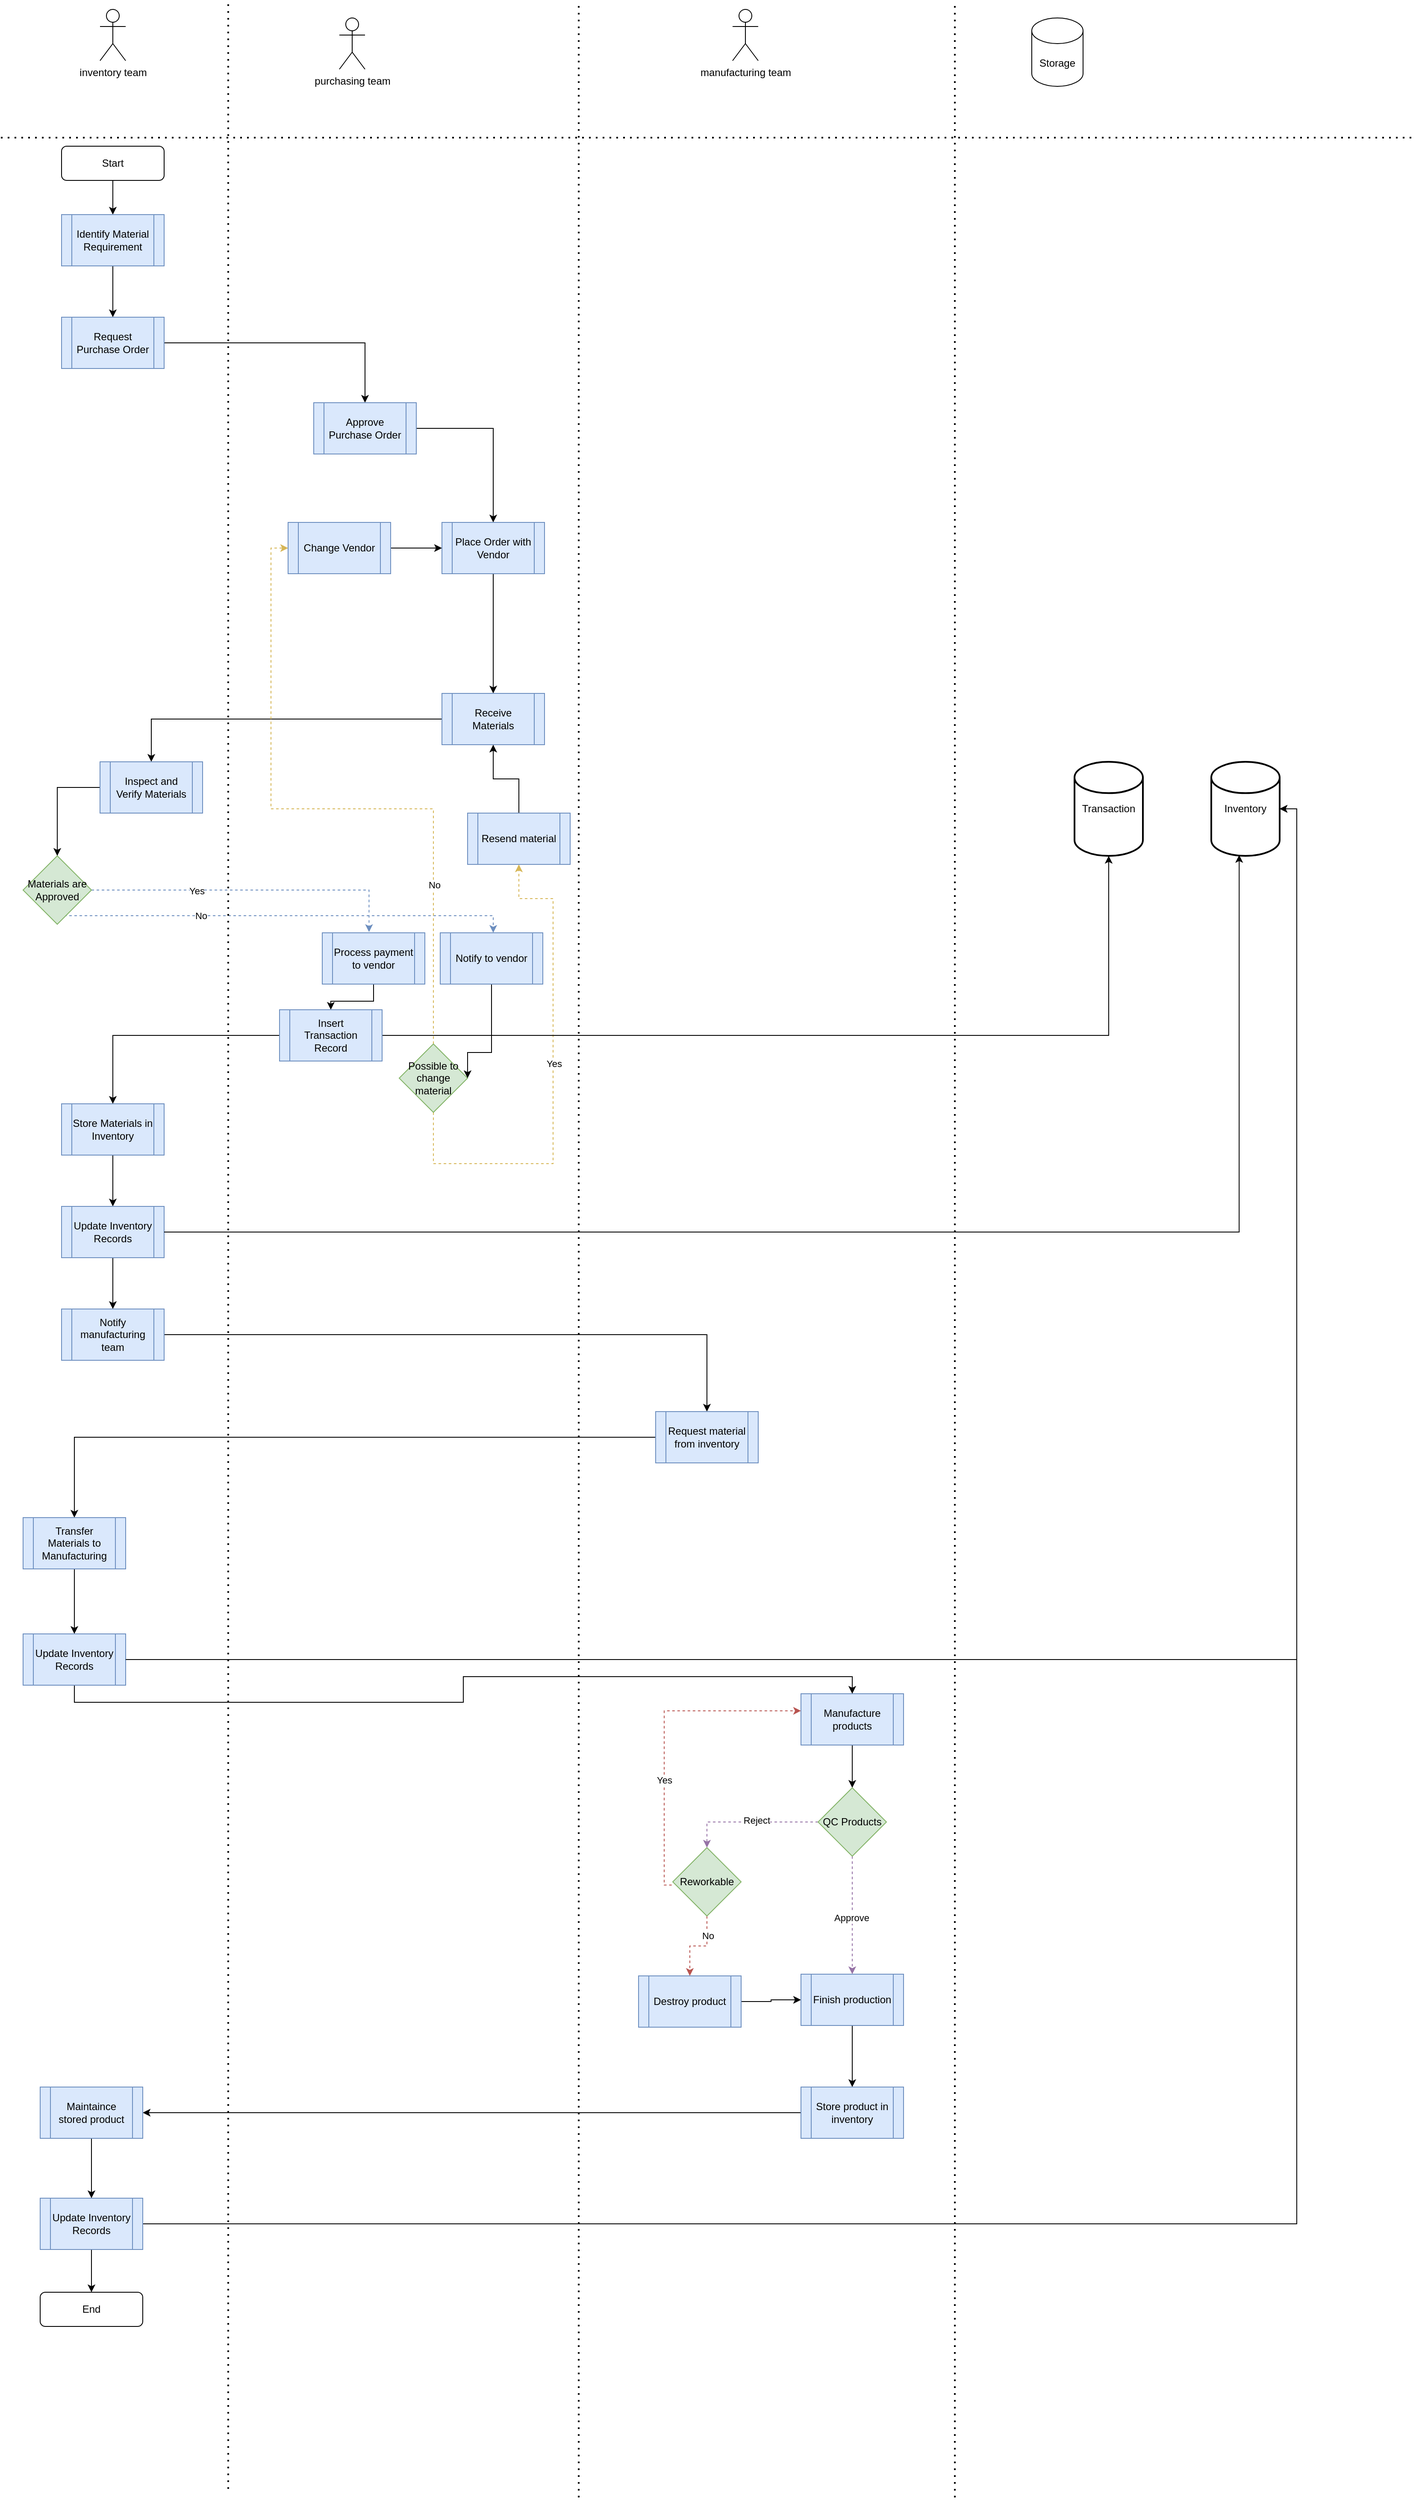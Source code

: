 <mxfile version="24.7.0" type="github">
  <diagram id="C5RBs43oDa-KdzZeNtuy" name="Page-1">
    <mxGraphModel dx="1147" dy="1769" grid="1" gridSize="10" guides="1" tooltips="1" connect="1" arrows="1" fold="1" page="1" pageScale="1" pageWidth="827" pageHeight="1169" math="0" shadow="0">
      <root>
        <mxCell id="WIyWlLk6GJQsqaUBKTNV-0" />
        <mxCell id="WIyWlLk6GJQsqaUBKTNV-1" parent="WIyWlLk6GJQsqaUBKTNV-0" />
        <mxCell id="In08n0NYeDVlmKPiQeU8-8" value="" style="edgeStyle=orthogonalEdgeStyle;rounded=0;orthogonalLoop=1;jettySize=auto;html=1;" edge="1" parent="WIyWlLk6GJQsqaUBKTNV-1" source="WIyWlLk6GJQsqaUBKTNV-3" target="In08n0NYeDVlmKPiQeU8-7">
          <mxGeometry relative="1" as="geometry" />
        </mxCell>
        <mxCell id="WIyWlLk6GJQsqaUBKTNV-3" value="Start" style="rounded=1;whiteSpace=wrap;html=1;fontSize=12;glass=0;strokeWidth=1;shadow=0;" parent="WIyWlLk6GJQsqaUBKTNV-1" vertex="1">
          <mxGeometry x="485" y="90" width="120" height="40" as="geometry" />
        </mxCell>
        <mxCell id="WIyWlLk6GJQsqaUBKTNV-11" value="End" style="rounded=1;whiteSpace=wrap;html=1;fontSize=12;glass=0;strokeWidth=1;shadow=0;" parent="WIyWlLk6GJQsqaUBKTNV-1" vertex="1">
          <mxGeometry x="460" y="2600" width="120" height="40" as="geometry" />
        </mxCell>
        <mxCell id="In08n0NYeDVlmKPiQeU8-0" value="&lt;div&gt;inventory team&lt;/div&gt;&lt;div&gt;&lt;br&gt;&lt;/div&gt;" style="shape=umlActor;verticalLabelPosition=bottom;verticalAlign=top;html=1;outlineConnect=0;" vertex="1" parent="WIyWlLk6GJQsqaUBKTNV-1">
          <mxGeometry x="530" y="-70" width="30" height="60" as="geometry" />
        </mxCell>
        <mxCell id="In08n0NYeDVlmKPiQeU8-1" value="purchasing team" style="shape=umlActor;verticalLabelPosition=bottom;verticalAlign=top;html=1;outlineConnect=0;" vertex="1" parent="WIyWlLk6GJQsqaUBKTNV-1">
          <mxGeometry x="810" y="-60" width="30" height="60" as="geometry" />
        </mxCell>
        <mxCell id="In08n0NYeDVlmKPiQeU8-4" value="manufacturing team" style="shape=umlActor;verticalLabelPosition=bottom;verticalAlign=top;html=1;outlineConnect=0;" vertex="1" parent="WIyWlLk6GJQsqaUBKTNV-1">
          <mxGeometry x="1270" y="-70" width="30" height="60" as="geometry" />
        </mxCell>
        <mxCell id="In08n0NYeDVlmKPiQeU8-40" value="" style="edgeStyle=orthogonalEdgeStyle;rounded=0;orthogonalLoop=1;jettySize=auto;html=1;" edge="1" parent="WIyWlLk6GJQsqaUBKTNV-1" source="In08n0NYeDVlmKPiQeU8-7" target="In08n0NYeDVlmKPiQeU8-11">
          <mxGeometry relative="1" as="geometry" />
        </mxCell>
        <mxCell id="In08n0NYeDVlmKPiQeU8-7" value="Identify Material Requirement" style="shape=process;whiteSpace=wrap;html=1;backgroundOutline=1;fillColor=#dae8fc;strokeColor=#6c8ebf;" vertex="1" parent="WIyWlLk6GJQsqaUBKTNV-1">
          <mxGeometry x="485" y="170" width="120" height="60" as="geometry" />
        </mxCell>
        <mxCell id="In08n0NYeDVlmKPiQeU8-41" value="" style="edgeStyle=orthogonalEdgeStyle;rounded=0;orthogonalLoop=1;jettySize=auto;html=1;" edge="1" parent="WIyWlLk6GJQsqaUBKTNV-1" source="In08n0NYeDVlmKPiQeU8-11" target="In08n0NYeDVlmKPiQeU8-13">
          <mxGeometry relative="1" as="geometry" />
        </mxCell>
        <mxCell id="In08n0NYeDVlmKPiQeU8-11" value="&lt;span class=&quot;hljs-variable&quot;&gt;Request&lt;/span&gt; &lt;span class=&quot;hljs-variable&quot;&gt;Purchase&lt;/span&gt; &lt;span class=&quot;hljs-built_in&quot;&gt;Order&lt;/span&gt;" style="shape=process;whiteSpace=wrap;html=1;backgroundOutline=1;fillColor=#dae8fc;strokeColor=#6c8ebf;" vertex="1" parent="WIyWlLk6GJQsqaUBKTNV-1">
          <mxGeometry x="485" y="290" width="120" height="60" as="geometry" />
        </mxCell>
        <mxCell id="In08n0NYeDVlmKPiQeU8-60" value="" style="edgeStyle=orthogonalEdgeStyle;rounded=0;orthogonalLoop=1;jettySize=auto;html=1;entryX=0.5;entryY=0;entryDx=0;entryDy=0;" edge="1" parent="WIyWlLk6GJQsqaUBKTNV-1" source="In08n0NYeDVlmKPiQeU8-12" target="In08n0NYeDVlmKPiQeU8-112">
          <mxGeometry relative="1" as="geometry" />
        </mxCell>
        <mxCell id="In08n0NYeDVlmKPiQeU8-12" value="Process payment to vendor" style="shape=process;whiteSpace=wrap;html=1;backgroundOutline=1;fillColor=#dae8fc;strokeColor=#6c8ebf;" vertex="1" parent="WIyWlLk6GJQsqaUBKTNV-1">
          <mxGeometry x="790" y="1010" width="120" height="60" as="geometry" />
        </mxCell>
        <mxCell id="In08n0NYeDVlmKPiQeU8-42" value="" style="edgeStyle=orthogonalEdgeStyle;rounded=0;orthogonalLoop=1;jettySize=auto;html=1;" edge="1" parent="WIyWlLk6GJQsqaUBKTNV-1" source="In08n0NYeDVlmKPiQeU8-13" target="In08n0NYeDVlmKPiQeU8-15">
          <mxGeometry relative="1" as="geometry" />
        </mxCell>
        <mxCell id="In08n0NYeDVlmKPiQeU8-13" value="&lt;span class=&quot;hljs-variable&quot;&gt;Approve&lt;/span&gt; &lt;span class=&quot;hljs-variable&quot;&gt;Purchase&lt;/span&gt; &lt;span class=&quot;hljs-built_in&quot;&gt;Order&lt;/span&gt;" style="shape=process;whiteSpace=wrap;html=1;backgroundOutline=1;fillColor=#dae8fc;strokeColor=#6c8ebf;" vertex="1" parent="WIyWlLk6GJQsqaUBKTNV-1">
          <mxGeometry x="780" y="390" width="120" height="60" as="geometry" />
        </mxCell>
        <mxCell id="In08n0NYeDVlmKPiQeU8-43" value="" style="edgeStyle=orthogonalEdgeStyle;rounded=0;orthogonalLoop=1;jettySize=auto;html=1;" edge="1" parent="WIyWlLk6GJQsqaUBKTNV-1" source="In08n0NYeDVlmKPiQeU8-15" target="In08n0NYeDVlmKPiQeU8-16">
          <mxGeometry relative="1" as="geometry" />
        </mxCell>
        <mxCell id="In08n0NYeDVlmKPiQeU8-15" value="&lt;span class=&quot;hljs-variable&quot;&gt;Place&lt;/span&gt; &lt;span class=&quot;hljs-built_in&quot;&gt;Order&lt;/span&gt; &lt;span class=&quot;hljs-variable&quot;&gt;with&lt;/span&gt; &lt;span class=&quot;hljs-variable&quot;&gt;Vendor&lt;/span&gt;" style="shape=process;whiteSpace=wrap;html=1;backgroundOutline=1;fillColor=#dae8fc;strokeColor=#6c8ebf;" vertex="1" parent="WIyWlLk6GJQsqaUBKTNV-1">
          <mxGeometry x="930" y="530" width="120" height="60" as="geometry" />
        </mxCell>
        <mxCell id="In08n0NYeDVlmKPiQeU8-44" value="" style="edgeStyle=orthogonalEdgeStyle;rounded=0;orthogonalLoop=1;jettySize=auto;html=1;" edge="1" parent="WIyWlLk6GJQsqaUBKTNV-1" source="In08n0NYeDVlmKPiQeU8-16" target="In08n0NYeDVlmKPiQeU8-18">
          <mxGeometry relative="1" as="geometry" />
        </mxCell>
        <mxCell id="In08n0NYeDVlmKPiQeU8-16" value="&lt;span class=&quot;hljs-variable&quot;&gt;Receive&lt;/span&gt; &lt;span class=&quot;hljs-variable&quot;&gt;Materials&lt;/span&gt;" style="shape=process;whiteSpace=wrap;html=1;backgroundOutline=1;fillColor=#dae8fc;strokeColor=#6c8ebf;" vertex="1" parent="WIyWlLk6GJQsqaUBKTNV-1">
          <mxGeometry x="930" y="730" width="120" height="60" as="geometry" />
        </mxCell>
        <mxCell id="In08n0NYeDVlmKPiQeU8-48" value="" style="edgeStyle=orthogonalEdgeStyle;rounded=0;orthogonalLoop=1;jettySize=auto;html=1;dashed=1;exitX=1;exitY=0.5;exitDx=0;exitDy=0;fillColor=#dae8fc;strokeColor=#6c8ebf;entryX=0.456;entryY=-0.015;entryDx=0;entryDy=0;entryPerimeter=0;" edge="1" parent="WIyWlLk6GJQsqaUBKTNV-1" source="In08n0NYeDVlmKPiQeU8-17" target="In08n0NYeDVlmKPiQeU8-12">
          <mxGeometry relative="1" as="geometry">
            <Array as="points">
              <mxPoint x="845" y="960" />
            </Array>
          </mxGeometry>
        </mxCell>
        <mxCell id="In08n0NYeDVlmKPiQeU8-49" value="Yes" style="edgeLabel;html=1;align=center;verticalAlign=middle;resizable=0;points=[];" vertex="1" connectable="0" parent="In08n0NYeDVlmKPiQeU8-48">
          <mxGeometry x="-0.342" y="-1" relative="1" as="geometry">
            <mxPoint as="offset" />
          </mxGeometry>
        </mxCell>
        <mxCell id="In08n0NYeDVlmKPiQeU8-50" style="edgeStyle=orthogonalEdgeStyle;rounded=0;orthogonalLoop=1;jettySize=auto;html=1;dashed=1;exitX=0.5;exitY=1;exitDx=0;exitDy=0;fillColor=#dae8fc;strokeColor=#6c8ebf;" edge="1" parent="WIyWlLk6GJQsqaUBKTNV-1" source="In08n0NYeDVlmKPiQeU8-17" target="In08n0NYeDVlmKPiQeU8-46">
          <mxGeometry relative="1" as="geometry">
            <Array as="points">
              <mxPoint x="480" y="990" />
              <mxPoint x="990" y="990" />
            </Array>
          </mxGeometry>
        </mxCell>
        <mxCell id="In08n0NYeDVlmKPiQeU8-59" value="No" style="edgeLabel;html=1;align=center;verticalAlign=middle;resizable=0;points=[];" vertex="1" connectable="0" parent="In08n0NYeDVlmKPiQeU8-50">
          <mxGeometry x="0.402" y="-4" relative="1" as="geometry">
            <mxPoint x="-201" y="-4" as="offset" />
          </mxGeometry>
        </mxCell>
        <mxCell id="In08n0NYeDVlmKPiQeU8-17" value="&lt;span class=&quot;hljs-variable&quot;&gt;Materials&lt;/span&gt; &lt;span class=&quot;hljs-variable&quot;&gt;are&lt;/span&gt; &lt;span class=&quot;hljs-variable&quot;&gt;Approved&lt;/span&gt;&lt;span class=&quot;hljs-operator&quot;&gt;&lt;/span&gt;" style="rhombus;whiteSpace=wrap;html=1;fillColor=#d5e8d4;strokeColor=#82b366;" vertex="1" parent="WIyWlLk6GJQsqaUBKTNV-1">
          <mxGeometry x="440" y="920" width="80" height="80" as="geometry" />
        </mxCell>
        <mxCell id="In08n0NYeDVlmKPiQeU8-45" value="" style="edgeStyle=orthogonalEdgeStyle;rounded=0;orthogonalLoop=1;jettySize=auto;html=1;" edge="1" parent="WIyWlLk6GJQsqaUBKTNV-1" source="In08n0NYeDVlmKPiQeU8-18" target="In08n0NYeDVlmKPiQeU8-17">
          <mxGeometry relative="1" as="geometry" />
        </mxCell>
        <mxCell id="In08n0NYeDVlmKPiQeU8-18" value="&lt;span class=&quot;hljs-variable&quot;&gt;Inspect&lt;/span&gt; &lt;span class=&quot;hljs-variable&quot;&gt;and&lt;/span&gt; &lt;span class=&quot;hljs-variable&quot;&gt;Verify&lt;/span&gt; &lt;span class=&quot;hljs-variable&quot;&gt;Materials&lt;/span&gt;" style="shape=process;whiteSpace=wrap;html=1;backgroundOutline=1;fillColor=#dae8fc;strokeColor=#6c8ebf;" vertex="1" parent="WIyWlLk6GJQsqaUBKTNV-1">
          <mxGeometry x="530" y="810" width="120" height="60" as="geometry" />
        </mxCell>
        <mxCell id="In08n0NYeDVlmKPiQeU8-53" style="edgeStyle=orthogonalEdgeStyle;rounded=0;orthogonalLoop=1;jettySize=auto;html=1;dashed=1;fillColor=#fff2cc;strokeColor=#d6b656;entryX=0.5;entryY=1;entryDx=0;entryDy=0;" edge="1" parent="WIyWlLk6GJQsqaUBKTNV-1" source="In08n0NYeDVlmKPiQeU8-19" target="In08n0NYeDVlmKPiQeU8-97">
          <mxGeometry relative="1" as="geometry">
            <mxPoint x="1020" y="970" as="targetPoint" />
            <Array as="points">
              <mxPoint x="920" y="1280" />
              <mxPoint x="1060" y="1280" />
              <mxPoint x="1060" y="970" />
              <mxPoint x="1020" y="970" />
            </Array>
          </mxGeometry>
        </mxCell>
        <mxCell id="In08n0NYeDVlmKPiQeU8-58" value="Yes" style="edgeLabel;html=1;align=center;verticalAlign=middle;resizable=0;points=[];" vertex="1" connectable="0" parent="In08n0NYeDVlmKPiQeU8-53">
          <mxGeometry x="0.076" y="-1" relative="1" as="geometry">
            <mxPoint as="offset" />
          </mxGeometry>
        </mxCell>
        <mxCell id="In08n0NYeDVlmKPiQeU8-54" style="edgeStyle=orthogonalEdgeStyle;rounded=0;orthogonalLoop=1;jettySize=auto;html=1;entryX=0;entryY=0.5;entryDx=0;entryDy=0;dashed=1;exitX=0.5;exitY=0;exitDx=0;exitDy=0;fillColor=#fff2cc;strokeColor=#d6b656;" edge="1" parent="WIyWlLk6GJQsqaUBKTNV-1" source="In08n0NYeDVlmKPiQeU8-19" target="In08n0NYeDVlmKPiQeU8-55">
          <mxGeometry relative="1" as="geometry">
            <mxPoint x="40" y="530" as="targetPoint" />
          </mxGeometry>
        </mxCell>
        <mxCell id="In08n0NYeDVlmKPiQeU8-57" value="No" style="edgeLabel;html=1;align=center;verticalAlign=middle;resizable=0;points=[];" vertex="1" connectable="0" parent="In08n0NYeDVlmKPiQeU8-54">
          <mxGeometry x="-0.529" y="-1" relative="1" as="geometry">
            <mxPoint as="offset" />
          </mxGeometry>
        </mxCell>
        <mxCell id="In08n0NYeDVlmKPiQeU8-19" value="Possible to change material" style="rhombus;whiteSpace=wrap;html=1;fillColor=#d5e8d4;strokeColor=#82b366;" vertex="1" parent="WIyWlLk6GJQsqaUBKTNV-1">
          <mxGeometry x="880" y="1140" width="80" height="80" as="geometry" />
        </mxCell>
        <mxCell id="In08n0NYeDVlmKPiQeU8-76" value="" style="edgeStyle=orthogonalEdgeStyle;rounded=0;orthogonalLoop=1;jettySize=auto;html=1;" edge="1" parent="WIyWlLk6GJQsqaUBKTNV-1" source="In08n0NYeDVlmKPiQeU8-20" target="In08n0NYeDVlmKPiQeU8-33">
          <mxGeometry relative="1" as="geometry" />
        </mxCell>
        <mxCell id="In08n0NYeDVlmKPiQeU8-20" value="Destroy product" style="shape=process;whiteSpace=wrap;html=1;backgroundOutline=1;fillColor=#dae8fc;strokeColor=#6c8ebf;" vertex="1" parent="WIyWlLk6GJQsqaUBKTNV-1">
          <mxGeometry x="1160" y="2230" width="120" height="60" as="geometry" />
        </mxCell>
        <mxCell id="In08n0NYeDVlmKPiQeU8-61" value="" style="edgeStyle=orthogonalEdgeStyle;rounded=0;orthogonalLoop=1;jettySize=auto;html=1;" edge="1" parent="WIyWlLk6GJQsqaUBKTNV-1" source="In08n0NYeDVlmKPiQeU8-22" target="In08n0NYeDVlmKPiQeU8-23">
          <mxGeometry relative="1" as="geometry" />
        </mxCell>
        <mxCell id="In08n0NYeDVlmKPiQeU8-22" value="&lt;span class=&quot;hljs-variable&quot;&gt;Store&lt;/span&gt; &lt;span class=&quot;hljs-variable&quot;&gt;Materials&lt;/span&gt; &lt;span class=&quot;hljs-variable&quot;&gt;in&lt;/span&gt; &lt;span class=&quot;hljs-variable&quot;&gt;Inventory&lt;/span&gt;" style="shape=process;whiteSpace=wrap;html=1;backgroundOutline=1;fillColor=#dae8fc;strokeColor=#6c8ebf;" vertex="1" parent="WIyWlLk6GJQsqaUBKTNV-1">
          <mxGeometry x="485" y="1210" width="120" height="60" as="geometry" />
        </mxCell>
        <mxCell id="In08n0NYeDVlmKPiQeU8-62" value="" style="edgeStyle=orthogonalEdgeStyle;rounded=0;orthogonalLoop=1;jettySize=auto;html=1;" edge="1" parent="WIyWlLk6GJQsqaUBKTNV-1" source="In08n0NYeDVlmKPiQeU8-23" target="In08n0NYeDVlmKPiQeU8-24">
          <mxGeometry relative="1" as="geometry" />
        </mxCell>
        <mxCell id="In08n0NYeDVlmKPiQeU8-23" value="&lt;span class=&quot;hljs-built_in&quot;&gt;Update&lt;/span&gt; &lt;span class=&quot;hljs-variable&quot;&gt;Inventory&lt;/span&gt; &lt;span class=&quot;hljs-variable&quot;&gt;Records&lt;/span&gt;" style="shape=process;whiteSpace=wrap;html=1;backgroundOutline=1;fillColor=#dae8fc;strokeColor=#6c8ebf;" vertex="1" parent="WIyWlLk6GJQsqaUBKTNV-1">
          <mxGeometry x="485" y="1330" width="120" height="60" as="geometry" />
        </mxCell>
        <mxCell id="In08n0NYeDVlmKPiQeU8-64" value="" style="edgeStyle=orthogonalEdgeStyle;rounded=0;orthogonalLoop=1;jettySize=auto;html=1;" edge="1" parent="WIyWlLk6GJQsqaUBKTNV-1" source="In08n0NYeDVlmKPiQeU8-24" target="In08n0NYeDVlmKPiQeU8-25">
          <mxGeometry relative="1" as="geometry" />
        </mxCell>
        <mxCell id="In08n0NYeDVlmKPiQeU8-24" value="Notify manufacturing team" style="shape=process;whiteSpace=wrap;html=1;backgroundOutline=1;fillColor=#dae8fc;strokeColor=#6c8ebf;" vertex="1" parent="WIyWlLk6GJQsqaUBKTNV-1">
          <mxGeometry x="485" y="1450" width="120" height="60" as="geometry" />
        </mxCell>
        <mxCell id="In08n0NYeDVlmKPiQeU8-65" value="" style="edgeStyle=orthogonalEdgeStyle;rounded=0;orthogonalLoop=1;jettySize=auto;html=1;" edge="1" parent="WIyWlLk6GJQsqaUBKTNV-1" source="In08n0NYeDVlmKPiQeU8-25" target="In08n0NYeDVlmKPiQeU8-26">
          <mxGeometry relative="1" as="geometry" />
        </mxCell>
        <mxCell id="In08n0NYeDVlmKPiQeU8-25" value="Request material from inventory" style="shape=process;whiteSpace=wrap;html=1;backgroundOutline=1;fillColor=#dae8fc;strokeColor=#6c8ebf;" vertex="1" parent="WIyWlLk6GJQsqaUBKTNV-1">
          <mxGeometry x="1180" y="1570" width="120" height="60" as="geometry" />
        </mxCell>
        <mxCell id="In08n0NYeDVlmKPiQeU8-66" value="" style="edgeStyle=orthogonalEdgeStyle;rounded=0;orthogonalLoop=1;jettySize=auto;html=1;" edge="1" parent="WIyWlLk6GJQsqaUBKTNV-1" source="In08n0NYeDVlmKPiQeU8-26" target="In08n0NYeDVlmKPiQeU8-35">
          <mxGeometry relative="1" as="geometry" />
        </mxCell>
        <mxCell id="In08n0NYeDVlmKPiQeU8-26" value="&lt;span class=&quot;hljs-variable&quot;&gt;Transfer&lt;/span&gt; &lt;span class=&quot;hljs-variable&quot;&gt;Materials&lt;/span&gt; &lt;span class=&quot;hljs-variable&quot;&gt;to&lt;/span&gt; &lt;span class=&quot;hljs-variable&quot;&gt;Manufacturing&lt;/span&gt;" style="shape=process;whiteSpace=wrap;html=1;backgroundOutline=1;fillColor=#dae8fc;strokeColor=#6c8ebf;" vertex="1" parent="WIyWlLk6GJQsqaUBKTNV-1">
          <mxGeometry x="440" y="1694" width="120" height="60" as="geometry" />
        </mxCell>
        <mxCell id="In08n0NYeDVlmKPiQeU8-68" value="" style="edgeStyle=orthogonalEdgeStyle;rounded=0;orthogonalLoop=1;jettySize=auto;html=1;" edge="1" parent="WIyWlLk6GJQsqaUBKTNV-1" source="In08n0NYeDVlmKPiQeU8-27" target="In08n0NYeDVlmKPiQeU8-29">
          <mxGeometry relative="1" as="geometry" />
        </mxCell>
        <mxCell id="In08n0NYeDVlmKPiQeU8-27" value="Manufacture products" style="shape=process;whiteSpace=wrap;html=1;backgroundOutline=1;fillColor=#dae8fc;strokeColor=#6c8ebf;" vertex="1" parent="WIyWlLk6GJQsqaUBKTNV-1">
          <mxGeometry x="1350" y="1900" width="120" height="60" as="geometry" />
        </mxCell>
        <mxCell id="In08n0NYeDVlmKPiQeU8-69" value="" style="edgeStyle=orthogonalEdgeStyle;rounded=0;orthogonalLoop=1;jettySize=auto;html=1;entryX=0.5;entryY=0;entryDx=0;entryDy=0;dashed=1;fillColor=#e1d5e7;strokeColor=#9673a6;" edge="1" parent="WIyWlLk6GJQsqaUBKTNV-1" source="In08n0NYeDVlmKPiQeU8-29" target="In08n0NYeDVlmKPiQeU8-34">
          <mxGeometry relative="1" as="geometry" />
        </mxCell>
        <mxCell id="In08n0NYeDVlmKPiQeU8-74" value="Reject" style="edgeLabel;html=1;align=center;verticalAlign=middle;resizable=0;points=[];" vertex="1" connectable="0" parent="In08n0NYeDVlmKPiQeU8-69">
          <mxGeometry x="-0.098" y="-2" relative="1" as="geometry">
            <mxPoint as="offset" />
          </mxGeometry>
        </mxCell>
        <mxCell id="In08n0NYeDVlmKPiQeU8-77" style="edgeStyle=orthogonalEdgeStyle;rounded=0;orthogonalLoop=1;jettySize=auto;html=1;entryX=0.5;entryY=0;entryDx=0;entryDy=0;dashed=1;fillColor=#e1d5e7;strokeColor=#9673a6;" edge="1" parent="WIyWlLk6GJQsqaUBKTNV-1" source="In08n0NYeDVlmKPiQeU8-29" target="In08n0NYeDVlmKPiQeU8-33">
          <mxGeometry relative="1" as="geometry" />
        </mxCell>
        <mxCell id="In08n0NYeDVlmKPiQeU8-78" value="Approve" style="edgeLabel;html=1;align=center;verticalAlign=middle;resizable=0;points=[];" vertex="1" connectable="0" parent="In08n0NYeDVlmKPiQeU8-77">
          <mxGeometry x="0.036" y="-1" relative="1" as="geometry">
            <mxPoint as="offset" />
          </mxGeometry>
        </mxCell>
        <mxCell id="In08n0NYeDVlmKPiQeU8-29" value="QC Products" style="rhombus;whiteSpace=wrap;html=1;fillColor=#d5e8d4;strokeColor=#82b366;" vertex="1" parent="WIyWlLk6GJQsqaUBKTNV-1">
          <mxGeometry x="1370" y="2010" width="80" height="80" as="geometry" />
        </mxCell>
        <mxCell id="In08n0NYeDVlmKPiQeU8-79" value="" style="edgeStyle=orthogonalEdgeStyle;rounded=0;orthogonalLoop=1;jettySize=auto;html=1;" edge="1" parent="WIyWlLk6GJQsqaUBKTNV-1" source="In08n0NYeDVlmKPiQeU8-33" target="In08n0NYeDVlmKPiQeU8-36">
          <mxGeometry relative="1" as="geometry" />
        </mxCell>
        <mxCell id="In08n0NYeDVlmKPiQeU8-33" value="Finish production" style="shape=process;whiteSpace=wrap;html=1;backgroundOutline=1;fillColor=#dae8fc;strokeColor=#6c8ebf;" vertex="1" parent="WIyWlLk6GJQsqaUBKTNV-1">
          <mxGeometry x="1350" y="2228" width="120" height="60" as="geometry" />
        </mxCell>
        <mxCell id="In08n0NYeDVlmKPiQeU8-70" style="edgeStyle=orthogonalEdgeStyle;rounded=0;orthogonalLoop=1;jettySize=auto;html=1;dashed=1;fillColor=#f8cecc;strokeColor=#b85450;" edge="1" parent="WIyWlLk6GJQsqaUBKTNV-1" source="In08n0NYeDVlmKPiQeU8-34" target="In08n0NYeDVlmKPiQeU8-20">
          <mxGeometry relative="1" as="geometry" />
        </mxCell>
        <mxCell id="In08n0NYeDVlmKPiQeU8-75" value="No" style="edgeLabel;html=1;align=center;verticalAlign=middle;resizable=0;points=[];" vertex="1" connectable="0" parent="In08n0NYeDVlmKPiQeU8-70">
          <mxGeometry x="-0.492" y="1" relative="1" as="geometry">
            <mxPoint as="offset" />
          </mxGeometry>
        </mxCell>
        <mxCell id="In08n0NYeDVlmKPiQeU8-34" value="Reworkable" style="rhombus;whiteSpace=wrap;html=1;fillColor=#d5e8d4;strokeColor=#82b366;" vertex="1" parent="WIyWlLk6GJQsqaUBKTNV-1">
          <mxGeometry x="1200" y="2080" width="80" height="80" as="geometry" />
        </mxCell>
        <mxCell id="In08n0NYeDVlmKPiQeU8-67" value="" style="edgeStyle=orthogonalEdgeStyle;rounded=0;orthogonalLoop=1;jettySize=auto;html=1;exitX=0.5;exitY=1;exitDx=0;exitDy=0;" edge="1" parent="WIyWlLk6GJQsqaUBKTNV-1" source="In08n0NYeDVlmKPiQeU8-35" target="In08n0NYeDVlmKPiQeU8-27">
          <mxGeometry relative="1" as="geometry" />
        </mxCell>
        <mxCell id="In08n0NYeDVlmKPiQeU8-35" value="&lt;span class=&quot;hljs-built_in&quot;&gt;Update&lt;/span&gt; &lt;span class=&quot;hljs-variable&quot;&gt;Inventory&lt;/span&gt; &lt;span class=&quot;hljs-variable&quot;&gt;Records&lt;/span&gt;" style="shape=process;whiteSpace=wrap;html=1;backgroundOutline=1;fillColor=#dae8fc;strokeColor=#6c8ebf;" vertex="1" parent="WIyWlLk6GJQsqaUBKTNV-1">
          <mxGeometry x="440" y="1830" width="120" height="60" as="geometry" />
        </mxCell>
        <mxCell id="In08n0NYeDVlmKPiQeU8-80" value="" style="edgeStyle=orthogonalEdgeStyle;rounded=0;orthogonalLoop=1;jettySize=auto;html=1;" edge="1" parent="WIyWlLk6GJQsqaUBKTNV-1" source="In08n0NYeDVlmKPiQeU8-36" target="In08n0NYeDVlmKPiQeU8-37">
          <mxGeometry relative="1" as="geometry" />
        </mxCell>
        <mxCell id="In08n0NYeDVlmKPiQeU8-36" value="Store product in inventory " style="shape=process;whiteSpace=wrap;html=1;backgroundOutline=1;fillColor=#dae8fc;strokeColor=#6c8ebf;" vertex="1" parent="WIyWlLk6GJQsqaUBKTNV-1">
          <mxGeometry x="1350" y="2360" width="120" height="60" as="geometry" />
        </mxCell>
        <mxCell id="In08n0NYeDVlmKPiQeU8-81" value="" style="edgeStyle=orthogonalEdgeStyle;rounded=0;orthogonalLoop=1;jettySize=auto;html=1;" edge="1" parent="WIyWlLk6GJQsqaUBKTNV-1" source="In08n0NYeDVlmKPiQeU8-37" target="In08n0NYeDVlmKPiQeU8-38">
          <mxGeometry relative="1" as="geometry" />
        </mxCell>
        <mxCell id="In08n0NYeDVlmKPiQeU8-37" value="Maintaince stored product" style="shape=process;whiteSpace=wrap;html=1;backgroundOutline=1;fillColor=#dae8fc;strokeColor=#6c8ebf;" vertex="1" parent="WIyWlLk6GJQsqaUBKTNV-1">
          <mxGeometry x="460" y="2360" width="120" height="60" as="geometry" />
        </mxCell>
        <mxCell id="In08n0NYeDVlmKPiQeU8-83" value="" style="edgeStyle=orthogonalEdgeStyle;rounded=0;orthogonalLoop=1;jettySize=auto;html=1;" edge="1" parent="WIyWlLk6GJQsqaUBKTNV-1" source="In08n0NYeDVlmKPiQeU8-38" target="WIyWlLk6GJQsqaUBKTNV-11">
          <mxGeometry relative="1" as="geometry" />
        </mxCell>
        <mxCell id="In08n0NYeDVlmKPiQeU8-117" style="edgeStyle=orthogonalEdgeStyle;rounded=0;orthogonalLoop=1;jettySize=auto;html=1;entryX=1;entryY=0.5;entryDx=0;entryDy=0;entryPerimeter=0;" edge="1" parent="WIyWlLk6GJQsqaUBKTNV-1" source="In08n0NYeDVlmKPiQeU8-38" target="In08n0NYeDVlmKPiQeU8-110">
          <mxGeometry relative="1" as="geometry">
            <mxPoint x="1935.333" y="1860" as="targetPoint" />
          </mxGeometry>
        </mxCell>
        <mxCell id="In08n0NYeDVlmKPiQeU8-38" value="&lt;span class=&quot;hljs-built_in&quot;&gt;Update&lt;/span&gt; &lt;span class=&quot;hljs-variable&quot;&gt;Inventory&lt;/span&gt; &lt;span class=&quot;hljs-variable&quot;&gt;Records&lt;/span&gt;" style="shape=process;whiteSpace=wrap;html=1;backgroundOutline=1;fillColor=#dae8fc;strokeColor=#6c8ebf;" vertex="1" parent="WIyWlLk6GJQsqaUBKTNV-1">
          <mxGeometry x="460" y="2490" width="120" height="60" as="geometry" />
        </mxCell>
        <mxCell id="In08n0NYeDVlmKPiQeU8-52" style="edgeStyle=orthogonalEdgeStyle;rounded=0;orthogonalLoop=1;jettySize=auto;html=1;entryX=1;entryY=0.5;entryDx=0;entryDy=0;exitX=0.5;exitY=1;exitDx=0;exitDy=0;" edge="1" parent="WIyWlLk6GJQsqaUBKTNV-1" source="In08n0NYeDVlmKPiQeU8-46" target="In08n0NYeDVlmKPiQeU8-19">
          <mxGeometry relative="1" as="geometry">
            <Array as="points">
              <mxPoint x="988" y="1150" />
            </Array>
          </mxGeometry>
        </mxCell>
        <mxCell id="In08n0NYeDVlmKPiQeU8-46" value="Notify to vendor" style="shape=process;whiteSpace=wrap;html=1;backgroundOutline=1;fillColor=#dae8fc;strokeColor=#6c8ebf;" vertex="1" parent="WIyWlLk6GJQsqaUBKTNV-1">
          <mxGeometry x="928" y="1010" width="120" height="60" as="geometry" />
        </mxCell>
        <mxCell id="In08n0NYeDVlmKPiQeU8-56" style="edgeStyle=orthogonalEdgeStyle;rounded=0;orthogonalLoop=1;jettySize=auto;html=1;entryX=0;entryY=0.5;entryDx=0;entryDy=0;" edge="1" parent="WIyWlLk6GJQsqaUBKTNV-1" source="In08n0NYeDVlmKPiQeU8-55" target="In08n0NYeDVlmKPiQeU8-15">
          <mxGeometry relative="1" as="geometry" />
        </mxCell>
        <mxCell id="In08n0NYeDVlmKPiQeU8-55" value="Change Vendor" style="shape=process;whiteSpace=wrap;html=1;backgroundOutline=1;fillColor=#dae8fc;strokeColor=#6c8ebf;" vertex="1" parent="WIyWlLk6GJQsqaUBKTNV-1">
          <mxGeometry x="750" y="530" width="120" height="60" as="geometry" />
        </mxCell>
        <mxCell id="In08n0NYeDVlmKPiQeU8-71" style="edgeStyle=orthogonalEdgeStyle;rounded=0;orthogonalLoop=1;jettySize=auto;html=1;entryX=0;entryY=0.333;entryDx=0;entryDy=0;entryPerimeter=0;exitX=-0.015;exitY=0.547;exitDx=0;exitDy=0;exitPerimeter=0;dashed=1;fillColor=#f8cecc;strokeColor=#b85450;" edge="1" parent="WIyWlLk6GJQsqaUBKTNV-1" source="In08n0NYeDVlmKPiQeU8-34" target="In08n0NYeDVlmKPiQeU8-27">
          <mxGeometry relative="1" as="geometry">
            <Array as="points">
              <mxPoint x="1190" y="2124" />
              <mxPoint x="1190" y="1920" />
            </Array>
          </mxGeometry>
        </mxCell>
        <mxCell id="In08n0NYeDVlmKPiQeU8-72" value="Yes" style="edgeLabel;html=1;align=center;verticalAlign=middle;resizable=0;points=[];" vertex="1" connectable="0" parent="In08n0NYeDVlmKPiQeU8-71">
          <mxGeometry x="-0.291" relative="1" as="geometry">
            <mxPoint as="offset" />
          </mxGeometry>
        </mxCell>
        <mxCell id="In08n0NYeDVlmKPiQeU8-89" value="" style="endArrow=none;dashed=1;html=1;dashPattern=1 3;strokeWidth=2;rounded=0;" edge="1" parent="WIyWlLk6GJQsqaUBKTNV-1">
          <mxGeometry width="50" height="50" relative="1" as="geometry">
            <mxPoint x="414" y="80" as="sourcePoint" />
            <mxPoint x="2070" y="80" as="targetPoint" />
          </mxGeometry>
        </mxCell>
        <mxCell id="In08n0NYeDVlmKPiQeU8-91" value="" style="endArrow=none;dashed=1;html=1;dashPattern=1 3;strokeWidth=2;rounded=0;" edge="1" parent="WIyWlLk6GJQsqaUBKTNV-1">
          <mxGeometry width="50" height="50" relative="1" as="geometry">
            <mxPoint x="680" y="2830" as="sourcePoint" />
            <mxPoint x="680" y="-80" as="targetPoint" />
          </mxGeometry>
        </mxCell>
        <mxCell id="In08n0NYeDVlmKPiQeU8-93" value="" style="endArrow=none;dashed=1;html=1;dashPattern=1 3;strokeWidth=2;rounded=0;" edge="1" parent="WIyWlLk6GJQsqaUBKTNV-1">
          <mxGeometry width="50" height="50" relative="1" as="geometry">
            <mxPoint x="1090" y="2840" as="sourcePoint" />
            <mxPoint x="1090" y="-80" as="targetPoint" />
          </mxGeometry>
        </mxCell>
        <mxCell id="In08n0NYeDVlmKPiQeU8-98" style="edgeStyle=orthogonalEdgeStyle;rounded=0;orthogonalLoop=1;jettySize=auto;html=1;entryX=0.5;entryY=1;entryDx=0;entryDy=0;" edge="1" parent="WIyWlLk6GJQsqaUBKTNV-1" source="In08n0NYeDVlmKPiQeU8-97" target="In08n0NYeDVlmKPiQeU8-16">
          <mxGeometry relative="1" as="geometry" />
        </mxCell>
        <mxCell id="In08n0NYeDVlmKPiQeU8-97" value="Resend material" style="shape=process;whiteSpace=wrap;html=1;backgroundOutline=1;fillColor=#dae8fc;strokeColor=#6c8ebf;" vertex="1" parent="WIyWlLk6GJQsqaUBKTNV-1">
          <mxGeometry x="960" y="870" width="120" height="60" as="geometry" />
        </mxCell>
        <mxCell id="In08n0NYeDVlmKPiQeU8-99" value="" style="endArrow=none;dashed=1;html=1;dashPattern=1 3;strokeWidth=2;rounded=0;" edge="1" parent="WIyWlLk6GJQsqaUBKTNV-1">
          <mxGeometry width="50" height="50" relative="1" as="geometry">
            <mxPoint x="1530" y="2840" as="sourcePoint" />
            <mxPoint x="1530" y="-80" as="targetPoint" />
          </mxGeometry>
        </mxCell>
        <mxCell id="In08n0NYeDVlmKPiQeU8-100" value="Storage" style="shape=cylinder3;whiteSpace=wrap;html=1;boundedLbl=1;backgroundOutline=1;size=15;" vertex="1" parent="WIyWlLk6GJQsqaUBKTNV-1">
          <mxGeometry x="1620" y="-60" width="60" height="80" as="geometry" />
        </mxCell>
        <mxCell id="In08n0NYeDVlmKPiQeU8-110" value="Inventory" style="strokeWidth=2;html=1;shape=mxgraph.flowchart.database;whiteSpace=wrap;" vertex="1" parent="WIyWlLk6GJQsqaUBKTNV-1">
          <mxGeometry x="1830" y="810" width="80" height="110" as="geometry" />
        </mxCell>
        <mxCell id="In08n0NYeDVlmKPiQeU8-111" value="Transaction " style="strokeWidth=2;html=1;shape=mxgraph.flowchart.database;whiteSpace=wrap;" vertex="1" parent="WIyWlLk6GJQsqaUBKTNV-1">
          <mxGeometry x="1670" y="810" width="80" height="110" as="geometry" />
        </mxCell>
        <mxCell id="In08n0NYeDVlmKPiQeU8-113" style="edgeStyle=orthogonalEdgeStyle;rounded=0;orthogonalLoop=1;jettySize=auto;html=1;" edge="1" parent="WIyWlLk6GJQsqaUBKTNV-1" source="In08n0NYeDVlmKPiQeU8-112" target="In08n0NYeDVlmKPiQeU8-22">
          <mxGeometry relative="1" as="geometry" />
        </mxCell>
        <mxCell id="In08n0NYeDVlmKPiQeU8-114" style="edgeStyle=orthogonalEdgeStyle;rounded=0;orthogonalLoop=1;jettySize=auto;html=1;entryX=0.5;entryY=1;entryDx=0;entryDy=0;entryPerimeter=0;" edge="1" parent="WIyWlLk6GJQsqaUBKTNV-1" source="In08n0NYeDVlmKPiQeU8-112" target="In08n0NYeDVlmKPiQeU8-111">
          <mxGeometry relative="1" as="geometry">
            <mxPoint x="2170" y="628.857" as="targetPoint" />
          </mxGeometry>
        </mxCell>
        <mxCell id="In08n0NYeDVlmKPiQeU8-112" value="Insert Transaction Record" style="shape=process;whiteSpace=wrap;html=1;backgroundOutline=1;fillColor=#dae8fc;strokeColor=#6c8ebf;" vertex="1" parent="WIyWlLk6GJQsqaUBKTNV-1">
          <mxGeometry x="740" y="1100" width="120" height="60" as="geometry" />
        </mxCell>
        <mxCell id="In08n0NYeDVlmKPiQeU8-115" style="edgeStyle=orthogonalEdgeStyle;rounded=0;orthogonalLoop=1;jettySize=auto;html=1;entryX=0.408;entryY=0.991;entryDx=0;entryDy=0;entryPerimeter=0;" edge="1" parent="WIyWlLk6GJQsqaUBKTNV-1" source="In08n0NYeDVlmKPiQeU8-23" target="In08n0NYeDVlmKPiQeU8-110">
          <mxGeometry relative="1" as="geometry" />
        </mxCell>
        <mxCell id="In08n0NYeDVlmKPiQeU8-116" style="edgeStyle=orthogonalEdgeStyle;rounded=0;orthogonalLoop=1;jettySize=auto;html=1;entryX=1;entryY=0.5;entryDx=0;entryDy=0;entryPerimeter=0;" edge="1" parent="WIyWlLk6GJQsqaUBKTNV-1" source="In08n0NYeDVlmKPiQeU8-35" target="In08n0NYeDVlmKPiQeU8-110">
          <mxGeometry relative="1" as="geometry" />
        </mxCell>
      </root>
    </mxGraphModel>
  </diagram>
</mxfile>
